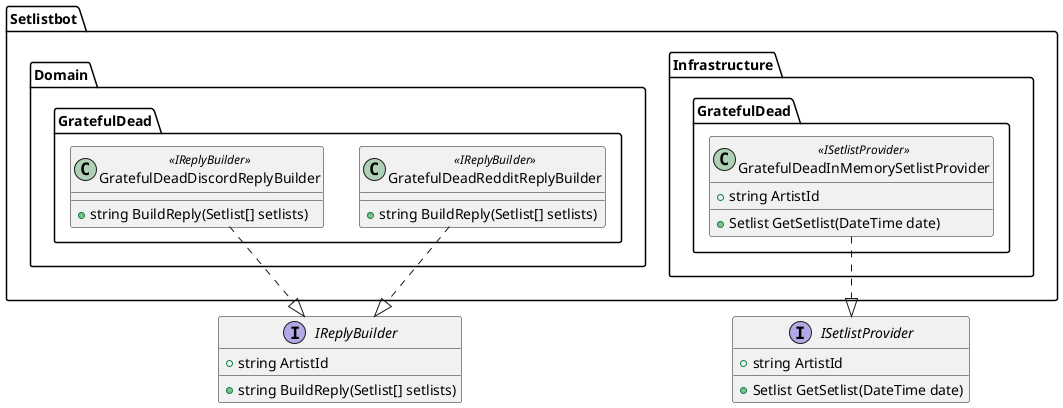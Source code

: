 @startuml C4 Code


interface IReplyBuilder {
    +string ArtistId
    +string BuildReply(Setlist[] setlists)
}

interface ISetlistProvider {
    +string ArtistId
    +Setlist GetSetlist(DateTime date)
}

package "Setlistbot.Domain.GratefulDead" {
    class GratefulDeadRedditReplyBuilder <<IReplyBuilder>> {
        +string BuildReply(Setlist[] setlists)
    }
    
    GratefulDeadRedditReplyBuilder ..|> IReplyBuilder

    class GratefulDeadDiscordReplyBuilder <<IReplyBuilder>> {
        +string BuildReply(Setlist[] setlists)
    }

    GratefulDeadDiscordReplyBuilder ..|> IReplyBuilder
}

package "Setlistbot.Infrastructure.GratefulDead" {
    class GratefulDeadInMemorySetlistProvider <<ISetlistProvider>> {
        +string ArtistId
        +Setlist GetSetlist(DateTime date)
    }

    GratefulDeadInMemorySetlistProvider ..|> ISetlistProvider
}
